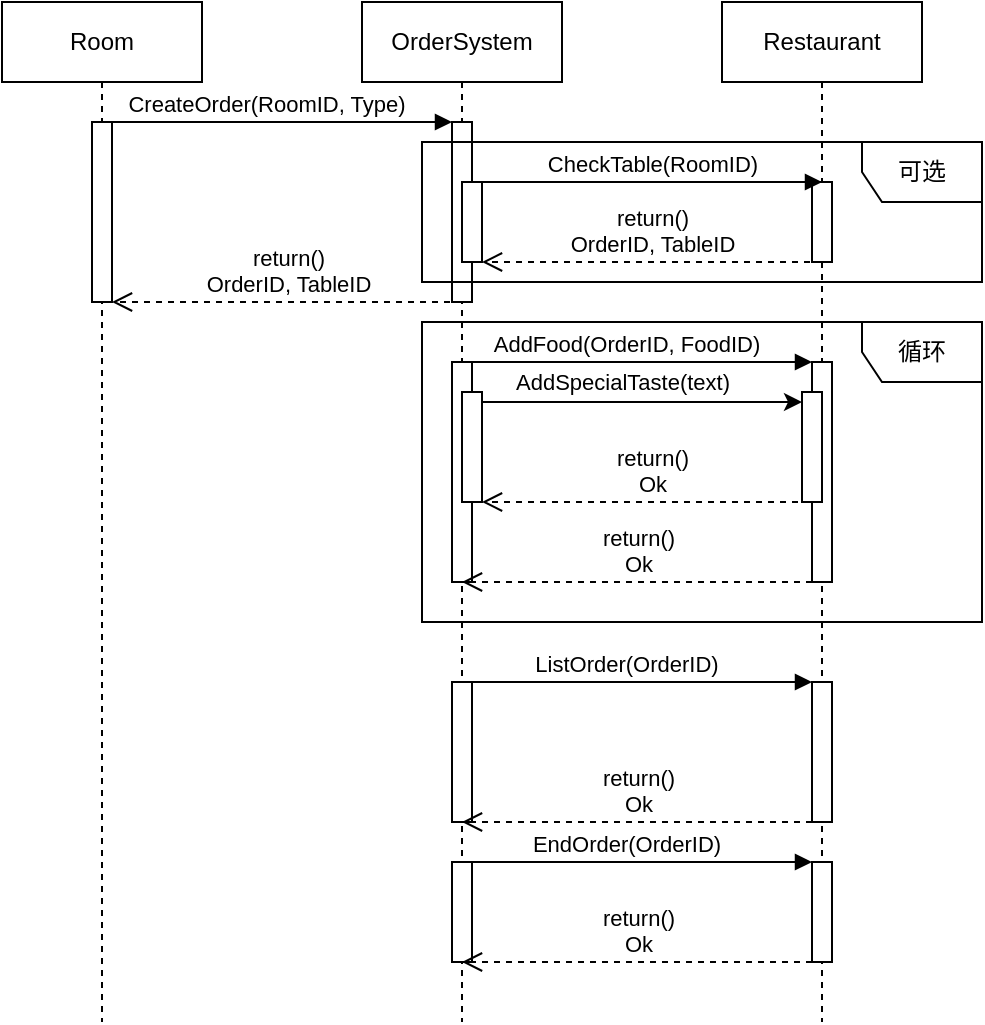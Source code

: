 <mxfile version="24.1.0" type="github">
  <diagram name="Page-1" id="2YBvvXClWsGukQMizWep">
    <mxGraphModel dx="934" dy="534" grid="1" gridSize="10" guides="1" tooltips="1" connect="1" arrows="1" fold="1" page="1" pageScale="1" pageWidth="850" pageHeight="1100" math="0" shadow="0">
      <root>
        <mxCell id="0" />
        <mxCell id="1" parent="0" />
        <mxCell id="aM9ryv3xv72pqoxQDRHE-1" value="Room" style="shape=umlLifeline;perimeter=lifelinePerimeter;whiteSpace=wrap;html=1;container=0;dropTarget=0;collapsible=0;recursiveResize=0;outlineConnect=0;portConstraint=eastwest;newEdgeStyle={&quot;edgeStyle&quot;:&quot;elbowEdgeStyle&quot;,&quot;elbow&quot;:&quot;vertical&quot;,&quot;curved&quot;:0,&quot;rounded&quot;:0};" parent="1" vertex="1">
          <mxGeometry x="40" y="40" width="100" height="510" as="geometry" />
        </mxCell>
        <mxCell id="aM9ryv3xv72pqoxQDRHE-2" value="" style="html=1;points=[];perimeter=orthogonalPerimeter;outlineConnect=0;targetShapes=umlLifeline;portConstraint=eastwest;newEdgeStyle={&quot;edgeStyle&quot;:&quot;elbowEdgeStyle&quot;,&quot;elbow&quot;:&quot;vertical&quot;,&quot;curved&quot;:0,&quot;rounded&quot;:0};" parent="aM9ryv3xv72pqoxQDRHE-1" vertex="1">
          <mxGeometry x="45" y="60" width="10" height="90" as="geometry" />
        </mxCell>
        <mxCell id="aM9ryv3xv72pqoxQDRHE-5" value="OrderSystem" style="shape=umlLifeline;perimeter=lifelinePerimeter;whiteSpace=wrap;html=1;container=0;dropTarget=0;collapsible=0;recursiveResize=0;outlineConnect=0;portConstraint=eastwest;newEdgeStyle={&quot;edgeStyle&quot;:&quot;elbowEdgeStyle&quot;,&quot;elbow&quot;:&quot;vertical&quot;,&quot;curved&quot;:0,&quot;rounded&quot;:0};" parent="1" vertex="1">
          <mxGeometry x="220" y="40" width="100" height="510" as="geometry" />
        </mxCell>
        <mxCell id="aM9ryv3xv72pqoxQDRHE-6" value="" style="html=1;points=[];perimeter=orthogonalPerimeter;outlineConnect=0;targetShapes=umlLifeline;portConstraint=eastwest;newEdgeStyle={&quot;edgeStyle&quot;:&quot;elbowEdgeStyle&quot;,&quot;elbow&quot;:&quot;vertical&quot;,&quot;curved&quot;:0,&quot;rounded&quot;:0};" parent="aM9ryv3xv72pqoxQDRHE-5" vertex="1">
          <mxGeometry x="45" y="60" width="10" height="90" as="geometry" />
        </mxCell>
        <mxCell id="o9o5UsSc7OfWi7YUzBIb-6" value="" style="html=1;points=[];perimeter=orthogonalPerimeter;outlineConnect=0;targetShapes=umlLifeline;portConstraint=eastwest;newEdgeStyle={&quot;edgeStyle&quot;:&quot;elbowEdgeStyle&quot;,&quot;elbow&quot;:&quot;vertical&quot;,&quot;curved&quot;:0,&quot;rounded&quot;:0};" vertex="1" parent="aM9ryv3xv72pqoxQDRHE-5">
          <mxGeometry x="50" y="90" width="10" height="40" as="geometry" />
        </mxCell>
        <mxCell id="o9o5UsSc7OfWi7YUzBIb-15" value="" style="html=1;points=[[0,0,0,0,5],[0,1,0,0,-5],[1,0,0,0,5],[1,1,0,0,-5]];perimeter=orthogonalPerimeter;outlineConnect=0;targetShapes=umlLifeline;portConstraint=eastwest;newEdgeStyle={&quot;curved&quot;:0,&quot;rounded&quot;:0};" vertex="1" parent="aM9ryv3xv72pqoxQDRHE-5">
          <mxGeometry x="45" y="180" width="10" height="110" as="geometry" />
        </mxCell>
        <mxCell id="o9o5UsSc7OfWi7YUzBIb-21" value="" style="html=1;points=[[0,0,0,0,5],[0,1,0,0,-5],[1,0,0,0,5],[1,1,0,0,-5]];perimeter=orthogonalPerimeter;outlineConnect=0;targetShapes=umlLifeline;portConstraint=eastwest;newEdgeStyle={&quot;curved&quot;:0,&quot;rounded&quot;:0};" vertex="1" parent="aM9ryv3xv72pqoxQDRHE-5">
          <mxGeometry x="50" y="195" width="10" height="55" as="geometry" />
        </mxCell>
        <mxCell id="o9o5UsSc7OfWi7YUzBIb-40" value="" style="html=1;points=[[0,0,0,0,5],[0,1,0,0,-5],[1,0,0,0,5],[1,1,0,0,-5]];perimeter=orthogonalPerimeter;outlineConnect=0;targetShapes=umlLifeline;portConstraint=eastwest;newEdgeStyle={&quot;curved&quot;:0,&quot;rounded&quot;:0};" vertex="1" parent="aM9ryv3xv72pqoxQDRHE-5">
          <mxGeometry x="45" y="340" width="10" height="70" as="geometry" />
        </mxCell>
        <mxCell id="o9o5UsSc7OfWi7YUzBIb-42" value="" style="html=1;points=[[0,0,0,0,5],[0,1,0,0,-5],[1,0,0,0,5],[1,1,0,0,-5]];perimeter=orthogonalPerimeter;outlineConnect=0;targetShapes=umlLifeline;portConstraint=eastwest;newEdgeStyle={&quot;curved&quot;:0,&quot;rounded&quot;:0};" vertex="1" parent="aM9ryv3xv72pqoxQDRHE-5">
          <mxGeometry x="45" y="430" width="10" height="50" as="geometry" />
        </mxCell>
        <mxCell id="aM9ryv3xv72pqoxQDRHE-7" value="CreateOrder(RoomID, Type)" style="html=1;verticalAlign=bottom;endArrow=block;edgeStyle=elbowEdgeStyle;elbow=vertical;curved=0;rounded=0;" parent="1" target="aM9ryv3xv72pqoxQDRHE-6" edge="1">
          <mxGeometry x="-0.063" relative="1" as="geometry">
            <mxPoint x="90" y="100" as="sourcePoint" />
            <Array as="points">
              <mxPoint x="175" y="100" />
            </Array>
            <mxPoint x="260" y="100" as="targetPoint" />
            <mxPoint as="offset" />
          </mxGeometry>
        </mxCell>
        <mxCell id="o9o5UsSc7OfWi7YUzBIb-1" value="Restaurant" style="shape=umlLifeline;perimeter=lifelinePerimeter;whiteSpace=wrap;html=1;container=0;dropTarget=0;collapsible=0;recursiveResize=0;outlineConnect=0;portConstraint=eastwest;newEdgeStyle={&quot;edgeStyle&quot;:&quot;elbowEdgeStyle&quot;,&quot;elbow&quot;:&quot;vertical&quot;,&quot;curved&quot;:0,&quot;rounded&quot;:0};" vertex="1" parent="1">
          <mxGeometry x="400" y="40" width="100" height="510" as="geometry" />
        </mxCell>
        <mxCell id="o9o5UsSc7OfWi7YUzBIb-2" value="" style="html=1;points=[];perimeter=orthogonalPerimeter;outlineConnect=0;targetShapes=umlLifeline;portConstraint=eastwest;newEdgeStyle={&quot;edgeStyle&quot;:&quot;elbowEdgeStyle&quot;,&quot;elbow&quot;:&quot;vertical&quot;,&quot;curved&quot;:0,&quot;rounded&quot;:0};" vertex="1" parent="o9o5UsSc7OfWi7YUzBIb-1">
          <mxGeometry x="45" y="90" width="10" height="40" as="geometry" />
        </mxCell>
        <mxCell id="o9o5UsSc7OfWi7YUzBIb-20" value="" style="html=1;points=[[0,0,0,0,5],[0,1,0,0,-5],[1,0,0,0,5],[1,1,0,0,-5]];perimeter=orthogonalPerimeter;outlineConnect=0;targetShapes=umlLifeline;portConstraint=eastwest;newEdgeStyle={&quot;curved&quot;:0,&quot;rounded&quot;:0};" vertex="1" parent="o9o5UsSc7OfWi7YUzBIb-1">
          <mxGeometry x="45" y="180" width="10" height="110" as="geometry" />
        </mxCell>
        <mxCell id="o9o5UsSc7OfWi7YUzBIb-23" value="" style="html=1;points=[[0,0,0,0,5],[0,1,0,0,-5],[1,0,0,0,5],[1,1,0,0,-5]];perimeter=orthogonalPerimeter;outlineConnect=0;targetShapes=umlLifeline;portConstraint=eastwest;newEdgeStyle={&quot;curved&quot;:0,&quot;rounded&quot;:0};" vertex="1" parent="o9o5UsSc7OfWi7YUzBIb-1">
          <mxGeometry x="40" y="195" width="10" height="55" as="geometry" />
        </mxCell>
        <mxCell id="o9o5UsSc7OfWi7YUzBIb-41" value="" style="html=1;points=[[0,0,0,0,5],[0,1,0,0,-5],[1,0,0,0,5],[1,1,0,0,-5]];perimeter=orthogonalPerimeter;outlineConnect=0;targetShapes=umlLifeline;portConstraint=eastwest;newEdgeStyle={&quot;curved&quot;:0,&quot;rounded&quot;:0};" vertex="1" parent="o9o5UsSc7OfWi7YUzBIb-1">
          <mxGeometry x="45" y="340" width="10" height="70" as="geometry" />
        </mxCell>
        <mxCell id="o9o5UsSc7OfWi7YUzBIb-43" value="" style="html=1;points=[[0,0,0,0,5],[0,1,0,0,-5],[1,0,0,0,5],[1,1,0,0,-5]];perimeter=orthogonalPerimeter;outlineConnect=0;targetShapes=umlLifeline;portConstraint=eastwest;newEdgeStyle={&quot;curved&quot;:0,&quot;rounded&quot;:0};" vertex="1" parent="o9o5UsSc7OfWi7YUzBIb-1">
          <mxGeometry x="45" y="430" width="10" height="50" as="geometry" />
        </mxCell>
        <mxCell id="o9o5UsSc7OfWi7YUzBIb-5" value="CheckTable(RoomID)" style="html=1;verticalAlign=bottom;endArrow=block;edgeStyle=elbowEdgeStyle;elbow=horizontal;curved=0;rounded=0;" edge="1" parent="1">
          <mxGeometry relative="1" as="geometry">
            <mxPoint x="280" y="130" as="sourcePoint" />
            <Array as="points">
              <mxPoint x="365" y="130" />
            </Array>
            <mxPoint x="450" y="130" as="targetPoint" />
          </mxGeometry>
        </mxCell>
        <mxCell id="o9o5UsSc7OfWi7YUzBIb-7" value="return()&lt;div&gt;OrderID, TableID&lt;br&gt;&lt;/div&gt;" style="html=1;verticalAlign=bottom;endArrow=open;dashed=1;endSize=8;edgeStyle=elbowEdgeStyle;elbow=vertical;curved=0;rounded=0;" edge="1" parent="1">
          <mxGeometry x="-0.0" relative="1" as="geometry">
            <mxPoint x="280" y="170" as="targetPoint" />
            <Array as="points">
              <mxPoint x="375" y="170" />
            </Array>
            <mxPoint x="450" y="170" as="sourcePoint" />
            <mxPoint as="offset" />
          </mxGeometry>
        </mxCell>
        <mxCell id="o9o5UsSc7OfWi7YUzBIb-8" value="return()&lt;div&gt;OrderID, TableID&lt;/div&gt;" style="html=1;verticalAlign=bottom;endArrow=open;dashed=1;endSize=8;edgeStyle=elbowEdgeStyle;elbow=vertical;curved=0;rounded=0;exitX=0.5;exitY=0.353;exitDx=0;exitDy=0;exitPerimeter=0;" edge="1" parent="1">
          <mxGeometry x="-0.0" relative="1" as="geometry">
            <mxPoint x="95" y="190" as="targetPoint" />
            <Array as="points">
              <mxPoint x="195" y="190" />
            </Array>
            <mxPoint x="270" y="190" as="sourcePoint" />
            <mxPoint as="offset" />
          </mxGeometry>
        </mxCell>
        <mxCell id="o9o5UsSc7OfWi7YUzBIb-17" value="可选" style="shape=umlFrame;whiteSpace=wrap;html=1;pointerEvents=0;flipH=1;" vertex="1" parent="1">
          <mxGeometry x="250" y="110" width="280" height="70" as="geometry" />
        </mxCell>
        <mxCell id="o9o5UsSc7OfWi7YUzBIb-18" value="AddFood(OrderID, FoodID)" style="html=1;verticalAlign=bottom;endArrow=block;edgeStyle=elbowEdgeStyle;elbow=vertical;curved=0;rounded=0;" edge="1" parent="1">
          <mxGeometry x="-0.063" relative="1" as="geometry">
            <mxPoint x="270" y="220" as="sourcePoint" />
            <Array as="points">
              <mxPoint x="355" y="220" />
            </Array>
            <mxPoint x="445" y="220" as="targetPoint" />
            <mxPoint as="offset" />
          </mxGeometry>
        </mxCell>
        <mxCell id="o9o5UsSc7OfWi7YUzBIb-22" style="edgeStyle=orthogonalEdgeStyle;rounded=0;orthogonalLoop=1;jettySize=auto;html=1;curved=0;exitX=1;exitY=0;exitDx=0;exitDy=5;exitPerimeter=0;entryX=0;entryY=0;entryDx=0;entryDy=5;entryPerimeter=0;" edge="1" parent="1" source="o9o5UsSc7OfWi7YUzBIb-21" target="o9o5UsSc7OfWi7YUzBIb-23">
          <mxGeometry relative="1" as="geometry">
            <mxPoint x="360" y="260" as="targetPoint" />
          </mxGeometry>
        </mxCell>
        <mxCell id="o9o5UsSc7OfWi7YUzBIb-24" value="AddSpecialTaste(text)" style="edgeLabel;html=1;align=center;verticalAlign=middle;resizable=0;points=[];" vertex="1" connectable="0" parent="o9o5UsSc7OfWi7YUzBIb-22">
          <mxGeometry x="-0.117" y="-1" relative="1" as="geometry">
            <mxPoint x="-1" y="-11" as="offset" />
          </mxGeometry>
        </mxCell>
        <mxCell id="o9o5UsSc7OfWi7YUzBIb-26" value="return()&lt;div&gt;Ok&lt;/div&gt;" style="html=1;verticalAlign=bottom;endArrow=open;dashed=1;endSize=8;edgeStyle=elbowEdgeStyle;elbow=vertical;curved=0;rounded=0;" edge="1" parent="1">
          <mxGeometry x="-0.0" relative="1" as="geometry">
            <mxPoint x="280" y="290" as="targetPoint" />
            <Array as="points">
              <mxPoint x="375" y="290" />
            </Array>
            <mxPoint x="450" y="290" as="sourcePoint" />
            <mxPoint as="offset" />
          </mxGeometry>
        </mxCell>
        <mxCell id="o9o5UsSc7OfWi7YUzBIb-27" value="return()&lt;div&gt;Ok&lt;/div&gt;" style="html=1;verticalAlign=bottom;endArrow=open;dashed=1;endSize=8;edgeStyle=elbowEdgeStyle;elbow=vertical;curved=0;rounded=0;exitX=0.5;exitY=0.353;exitDx=0;exitDy=0;exitPerimeter=0;" edge="1" parent="1">
          <mxGeometry x="-0.0" relative="1" as="geometry">
            <mxPoint x="270" y="330" as="targetPoint" />
            <Array as="points">
              <mxPoint x="370" y="330" />
            </Array>
            <mxPoint x="445" y="330" as="sourcePoint" />
            <mxPoint as="offset" />
          </mxGeometry>
        </mxCell>
        <mxCell id="o9o5UsSc7OfWi7YUzBIb-38" value="循环" style="shape=umlFrame;whiteSpace=wrap;html=1;pointerEvents=0;flipH=1;" vertex="1" parent="1">
          <mxGeometry x="250" y="200" width="280" height="150" as="geometry" />
        </mxCell>
        <mxCell id="o9o5UsSc7OfWi7YUzBIb-46" value="ListOrder(OrderID)" style="html=1;verticalAlign=bottom;endArrow=block;edgeStyle=elbowEdgeStyle;elbow=vertical;curved=0;rounded=0;" edge="1" parent="1">
          <mxGeometry x="-0.063" relative="1" as="geometry">
            <mxPoint x="270" y="380" as="sourcePoint" />
            <Array as="points">
              <mxPoint x="355" y="380" />
            </Array>
            <mxPoint x="445" y="380" as="targetPoint" />
            <mxPoint as="offset" />
          </mxGeometry>
        </mxCell>
        <mxCell id="o9o5UsSc7OfWi7YUzBIb-47" value="return()&lt;div&gt;Ok&lt;/div&gt;" style="html=1;verticalAlign=bottom;endArrow=open;dashed=1;endSize=8;edgeStyle=elbowEdgeStyle;elbow=vertical;curved=0;rounded=0;exitX=0.5;exitY=0.353;exitDx=0;exitDy=0;exitPerimeter=0;" edge="1" parent="1">
          <mxGeometry x="-0.0" relative="1" as="geometry">
            <mxPoint x="270" y="450" as="targetPoint" />
            <Array as="points">
              <mxPoint x="370" y="450" />
            </Array>
            <mxPoint x="445" y="450" as="sourcePoint" />
            <mxPoint as="offset" />
          </mxGeometry>
        </mxCell>
        <mxCell id="o9o5UsSc7OfWi7YUzBIb-48" value="EndOrder(OrderID)" style="html=1;verticalAlign=bottom;endArrow=block;edgeStyle=elbowEdgeStyle;elbow=vertical;curved=0;rounded=0;" edge="1" parent="1">
          <mxGeometry x="-0.063" relative="1" as="geometry">
            <mxPoint x="270" y="470" as="sourcePoint" />
            <Array as="points">
              <mxPoint x="355" y="470" />
            </Array>
            <mxPoint x="445" y="470" as="targetPoint" />
            <mxPoint as="offset" />
          </mxGeometry>
        </mxCell>
        <mxCell id="o9o5UsSc7OfWi7YUzBIb-49" value="return()&lt;div&gt;Ok&lt;/div&gt;" style="html=1;verticalAlign=bottom;endArrow=open;dashed=1;endSize=8;edgeStyle=elbowEdgeStyle;elbow=vertical;curved=0;rounded=0;exitX=0.5;exitY=0.353;exitDx=0;exitDy=0;exitPerimeter=0;" edge="1" parent="1">
          <mxGeometry x="-0.0" relative="1" as="geometry">
            <mxPoint x="270" y="520" as="targetPoint" />
            <Array as="points">
              <mxPoint x="370" y="520" />
            </Array>
            <mxPoint x="445" y="520" as="sourcePoint" />
            <mxPoint as="offset" />
          </mxGeometry>
        </mxCell>
      </root>
    </mxGraphModel>
  </diagram>
</mxfile>
